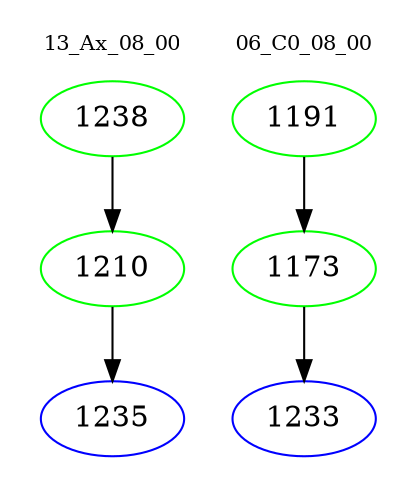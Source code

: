 digraph{
subgraph cluster_0 {
color = white
label = "13_Ax_08_00";
fontsize=10;
T0_1238 [label="1238", color="green"]
T0_1238 -> T0_1210 [color="black"]
T0_1210 [label="1210", color="green"]
T0_1210 -> T0_1235 [color="black"]
T0_1235 [label="1235", color="blue"]
}
subgraph cluster_1 {
color = white
label = "06_C0_08_00";
fontsize=10;
T1_1191 [label="1191", color="green"]
T1_1191 -> T1_1173 [color="black"]
T1_1173 [label="1173", color="green"]
T1_1173 -> T1_1233 [color="black"]
T1_1233 [label="1233", color="blue"]
}
}
